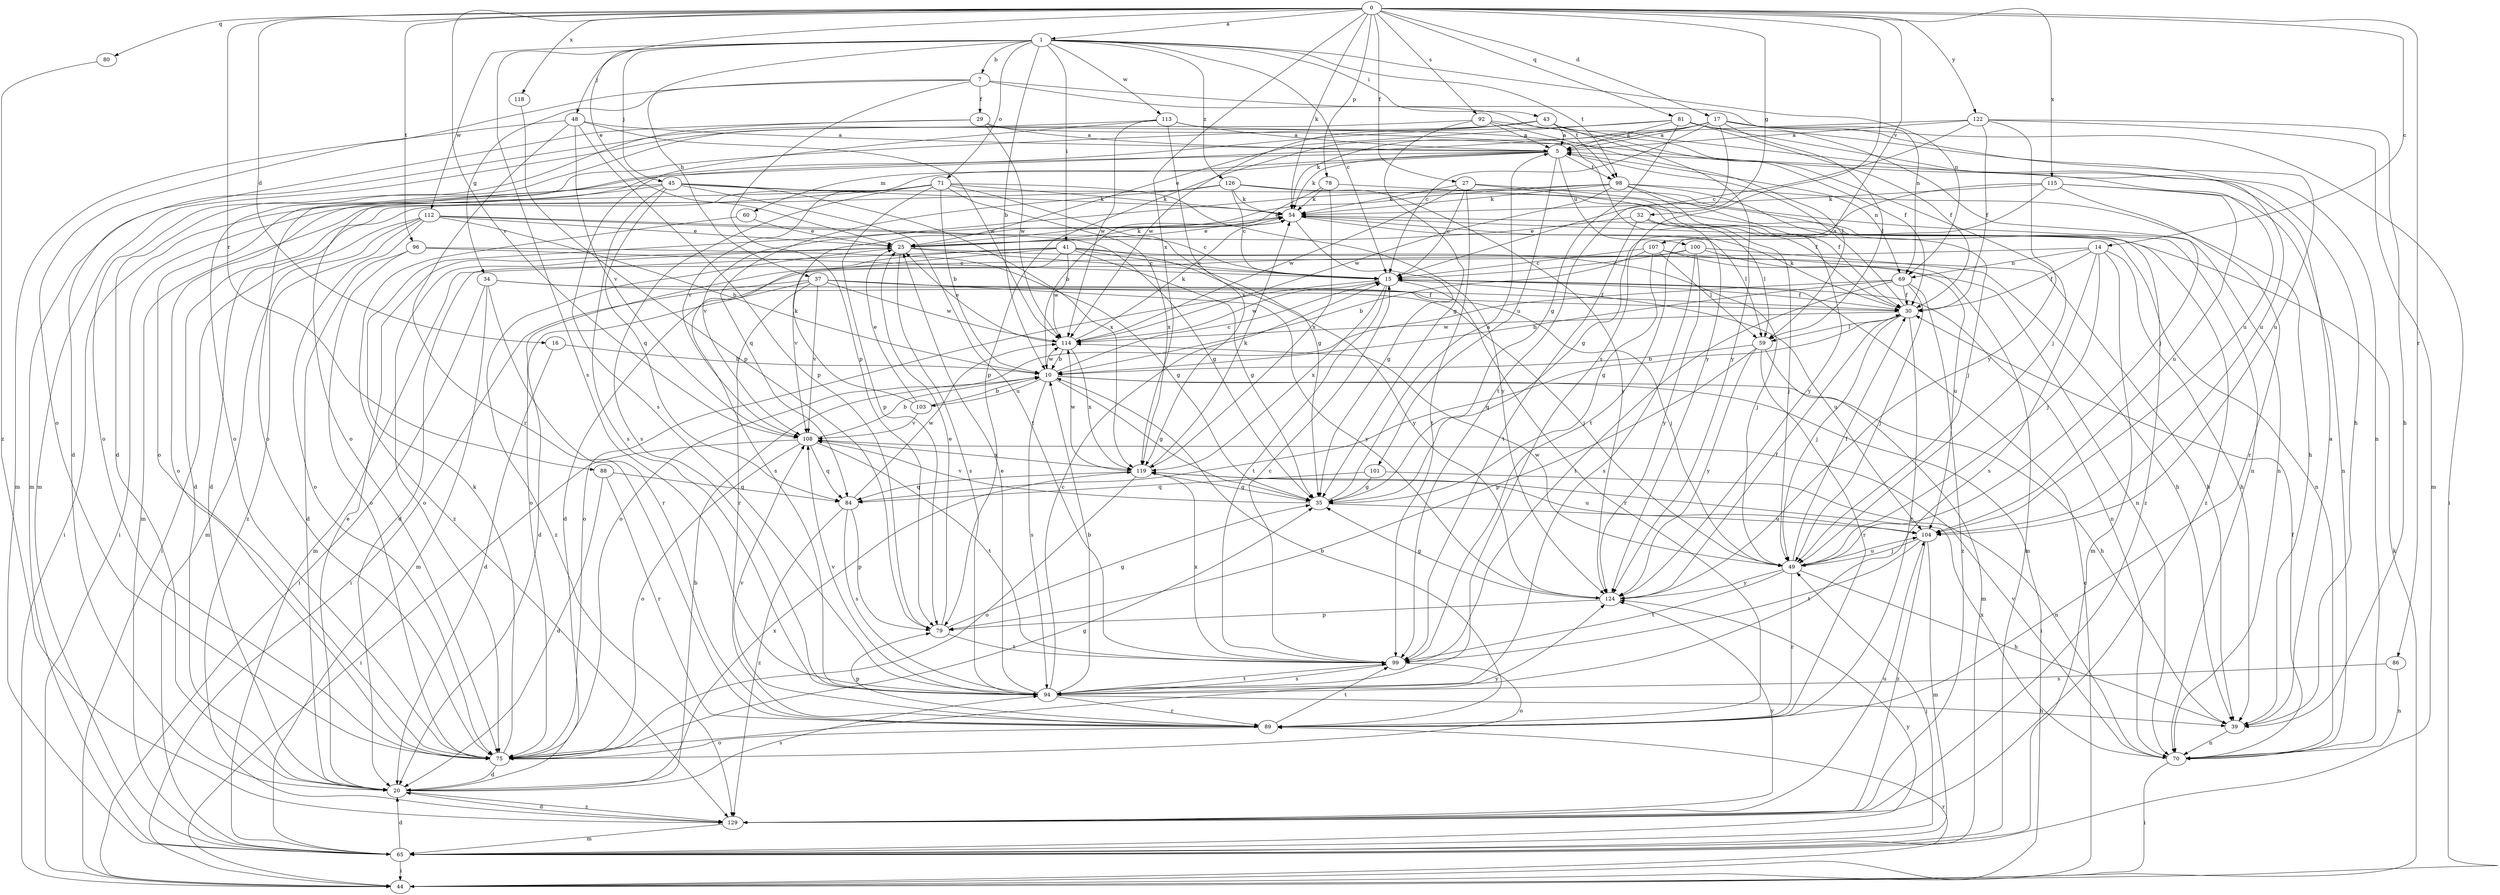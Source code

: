 strict digraph  {
0;
1;
5;
7;
10;
14;
15;
16;
17;
20;
25;
27;
29;
30;
32;
34;
35;
37;
39;
41;
43;
44;
45;
48;
49;
54;
59;
60;
65;
69;
70;
71;
75;
78;
79;
80;
81;
84;
86;
88;
89;
92;
94;
96;
98;
99;
100;
101;
103;
104;
107;
108;
112;
113;
114;
115;
118;
119;
122;
124;
126;
129;
0 -> 1  [label=a];
0 -> 14  [label=c];
0 -> 16  [label=d];
0 -> 17  [label=d];
0 -> 25  [label=e];
0 -> 27  [label=f];
0 -> 32  [label=g];
0 -> 54  [label=k];
0 -> 78  [label=p];
0 -> 80  [label=q];
0 -> 81  [label=q];
0 -> 86  [label=r];
0 -> 88  [label=r];
0 -> 92  [label=s];
0 -> 94  [label=s];
0 -> 96  [label=t];
0 -> 107  [label=v];
0 -> 108  [label=v];
0 -> 115  [label=x];
0 -> 118  [label=x];
0 -> 119  [label=x];
0 -> 122  [label=y];
1 -> 7  [label=b];
1 -> 10  [label=b];
1 -> 15  [label=c];
1 -> 37  [label=h];
1 -> 41  [label=i];
1 -> 43  [label=i];
1 -> 45  [label=j];
1 -> 48  [label=j];
1 -> 69  [label=n];
1 -> 71  [label=o];
1 -> 94  [label=s];
1 -> 98  [label=t];
1 -> 112  [label=w];
1 -> 113  [label=w];
1 -> 126  [label=z];
5 -> 54  [label=k];
5 -> 60  [label=m];
5 -> 69  [label=n];
5 -> 75  [label=o];
5 -> 98  [label=t];
5 -> 100  [label=u];
5 -> 101  [label=u];
5 -> 108  [label=v];
7 -> 29  [label=f];
7 -> 34  [label=g];
7 -> 69  [label=n];
7 -> 75  [label=o];
7 -> 79  [label=p];
7 -> 98  [label=t];
10 -> 15  [label=c];
10 -> 35  [label=g];
10 -> 39  [label=h];
10 -> 44  [label=i];
10 -> 94  [label=s];
10 -> 103  [label=u];
10 -> 114  [label=w];
14 -> 20  [label=d];
14 -> 30  [label=f];
14 -> 39  [label=h];
14 -> 49  [label=j];
14 -> 65  [label=m];
14 -> 69  [label=n];
14 -> 94  [label=s];
15 -> 30  [label=f];
15 -> 70  [label=n];
15 -> 75  [label=o];
15 -> 89  [label=r];
15 -> 99  [label=t];
15 -> 104  [label=u];
15 -> 114  [label=w];
15 -> 119  [label=x];
16 -> 10  [label=b];
16 -> 20  [label=d];
17 -> 5  [label=a];
17 -> 15  [label=c];
17 -> 44  [label=i];
17 -> 49  [label=j];
17 -> 54  [label=k];
17 -> 59  [label=l];
17 -> 79  [label=p];
17 -> 99  [label=t];
17 -> 104  [label=u];
20 -> 10  [label=b];
20 -> 25  [label=e];
20 -> 94  [label=s];
20 -> 119  [label=x];
20 -> 129  [label=z];
25 -> 15  [label=c];
25 -> 54  [label=k];
25 -> 70  [label=n];
25 -> 75  [label=o];
25 -> 94  [label=s];
25 -> 129  [label=z];
27 -> 15  [label=c];
27 -> 54  [label=k];
27 -> 99  [label=t];
27 -> 114  [label=w];
27 -> 124  [label=y];
27 -> 129  [label=z];
29 -> 5  [label=a];
29 -> 20  [label=d];
29 -> 75  [label=o];
29 -> 104  [label=u];
29 -> 114  [label=w];
30 -> 5  [label=a];
30 -> 49  [label=j];
30 -> 54  [label=k];
30 -> 59  [label=l];
30 -> 84  [label=q];
30 -> 89  [label=r];
30 -> 114  [label=w];
32 -> 25  [label=e];
32 -> 49  [label=j];
32 -> 59  [label=l];
32 -> 99  [label=t];
34 -> 30  [label=f];
34 -> 44  [label=i];
34 -> 49  [label=j];
34 -> 65  [label=m];
34 -> 89  [label=r];
35 -> 5  [label=a];
35 -> 104  [label=u];
35 -> 108  [label=v];
37 -> 20  [label=d];
37 -> 30  [label=f];
37 -> 44  [label=i];
37 -> 49  [label=j];
37 -> 89  [label=r];
37 -> 108  [label=v];
37 -> 114  [label=w];
37 -> 124  [label=y];
39 -> 5  [label=a];
39 -> 70  [label=n];
41 -> 15  [label=c];
41 -> 20  [label=d];
41 -> 35  [label=g];
41 -> 49  [label=j];
41 -> 65  [label=m];
41 -> 94  [label=s];
41 -> 108  [label=v];
41 -> 114  [label=w];
41 -> 124  [label=y];
43 -> 5  [label=a];
43 -> 49  [label=j];
43 -> 65  [label=m];
43 -> 75  [label=o];
43 -> 104  [label=u];
43 -> 114  [label=w];
43 -> 124  [label=y];
44 -> 15  [label=c];
44 -> 54  [label=k];
44 -> 89  [label=r];
45 -> 44  [label=i];
45 -> 54  [label=k];
45 -> 70  [label=n];
45 -> 75  [label=o];
45 -> 84  [label=q];
45 -> 94  [label=s];
45 -> 99  [label=t];
45 -> 119  [label=x];
48 -> 5  [label=a];
48 -> 65  [label=m];
48 -> 79  [label=p];
48 -> 89  [label=r];
48 -> 108  [label=v];
48 -> 114  [label=w];
49 -> 30  [label=f];
49 -> 39  [label=h];
49 -> 89  [label=r];
49 -> 99  [label=t];
49 -> 104  [label=u];
49 -> 114  [label=w];
49 -> 124  [label=y];
54 -> 25  [label=e];
54 -> 35  [label=g];
54 -> 59  [label=l];
54 -> 70  [label=n];
59 -> 10  [label=b];
59 -> 65  [label=m];
59 -> 79  [label=p];
59 -> 89  [label=r];
59 -> 124  [label=y];
60 -> 25  [label=e];
60 -> 129  [label=z];
65 -> 20  [label=d];
65 -> 44  [label=i];
65 -> 49  [label=j];
65 -> 124  [label=y];
69 -> 10  [label=b];
69 -> 30  [label=f];
69 -> 49  [label=j];
69 -> 75  [label=o];
69 -> 99  [label=t];
69 -> 129  [label=z];
70 -> 30  [label=f];
70 -> 44  [label=i];
70 -> 108  [label=v];
70 -> 119  [label=x];
71 -> 10  [label=b];
71 -> 20  [label=d];
71 -> 35  [label=g];
71 -> 44  [label=i];
71 -> 54  [label=k];
71 -> 65  [label=m];
71 -> 79  [label=p];
71 -> 94  [label=s];
71 -> 119  [label=x];
71 -> 124  [label=y];
75 -> 20  [label=d];
75 -> 35  [label=g];
75 -> 54  [label=k];
75 -> 124  [label=y];
78 -> 10  [label=b];
78 -> 30  [label=f];
78 -> 54  [label=k];
78 -> 119  [label=x];
79 -> 25  [label=e];
79 -> 35  [label=g];
79 -> 99  [label=t];
80 -> 129  [label=z];
81 -> 5  [label=a];
81 -> 25  [label=e];
81 -> 30  [label=f];
81 -> 35  [label=g];
81 -> 39  [label=h];
81 -> 70  [label=n];
81 -> 75  [label=o];
84 -> 79  [label=p];
84 -> 94  [label=s];
84 -> 114  [label=w];
84 -> 129  [label=z];
86 -> 70  [label=n];
86 -> 94  [label=s];
88 -> 20  [label=d];
88 -> 84  [label=q];
88 -> 89  [label=r];
89 -> 10  [label=b];
89 -> 75  [label=o];
89 -> 79  [label=p];
89 -> 99  [label=t];
89 -> 108  [label=v];
92 -> 5  [label=a];
92 -> 20  [label=d];
92 -> 30  [label=f];
92 -> 35  [label=g];
92 -> 59  [label=l];
94 -> 10  [label=b];
94 -> 15  [label=c];
94 -> 25  [label=e];
94 -> 39  [label=h];
94 -> 89  [label=r];
94 -> 99  [label=t];
94 -> 108  [label=v];
96 -> 15  [label=c];
96 -> 20  [label=d];
96 -> 35  [label=g];
96 -> 75  [label=o];
98 -> 25  [label=e];
98 -> 30  [label=f];
98 -> 39  [label=h];
98 -> 49  [label=j];
98 -> 54  [label=k];
98 -> 108  [label=v];
98 -> 114  [label=w];
98 -> 129  [label=z];
99 -> 15  [label=c];
99 -> 75  [label=o];
99 -> 94  [label=s];
99 -> 119  [label=x];
100 -> 15  [label=c];
100 -> 39  [label=h];
100 -> 65  [label=m];
100 -> 75  [label=o];
100 -> 94  [label=s];
100 -> 124  [label=y];
101 -> 35  [label=g];
101 -> 70  [label=n];
101 -> 84  [label=q];
103 -> 10  [label=b];
103 -> 25  [label=e];
103 -> 54  [label=k];
103 -> 108  [label=v];
104 -> 49  [label=j];
104 -> 65  [label=m];
104 -> 99  [label=t];
104 -> 129  [label=z];
107 -> 10  [label=b];
107 -> 15  [label=c];
107 -> 35  [label=g];
107 -> 39  [label=h];
107 -> 59  [label=l];
107 -> 104  [label=u];
108 -> 10  [label=b];
108 -> 44  [label=i];
108 -> 75  [label=o];
108 -> 84  [label=q];
108 -> 99  [label=t];
108 -> 119  [label=x];
112 -> 10  [label=b];
112 -> 15  [label=c];
112 -> 25  [label=e];
112 -> 35  [label=g];
112 -> 44  [label=i];
112 -> 65  [label=m];
112 -> 75  [label=o];
112 -> 129  [label=z];
113 -> 5  [label=a];
113 -> 65  [label=m];
113 -> 94  [label=s];
113 -> 114  [label=w];
113 -> 119  [label=x];
113 -> 124  [label=y];
114 -> 10  [label=b];
114 -> 25  [label=e];
114 -> 54  [label=k];
114 -> 119  [label=x];
115 -> 35  [label=g];
115 -> 54  [label=k];
115 -> 70  [label=n];
115 -> 89  [label=r];
115 -> 99  [label=t];
115 -> 104  [label=u];
118 -> 79  [label=p];
119 -> 35  [label=g];
119 -> 54  [label=k];
119 -> 75  [label=o];
119 -> 84  [label=q];
119 -> 104  [label=u];
119 -> 114  [label=w];
122 -> 5  [label=a];
122 -> 15  [label=c];
122 -> 30  [label=f];
122 -> 39  [label=h];
122 -> 65  [label=m];
122 -> 75  [label=o];
122 -> 124  [label=y];
124 -> 30  [label=f];
124 -> 35  [label=g];
124 -> 79  [label=p];
126 -> 15  [label=c];
126 -> 20  [label=d];
126 -> 54  [label=k];
126 -> 70  [label=n];
126 -> 84  [label=q];
126 -> 124  [label=y];
129 -> 20  [label=d];
129 -> 65  [label=m];
129 -> 104  [label=u];
129 -> 124  [label=y];
}
